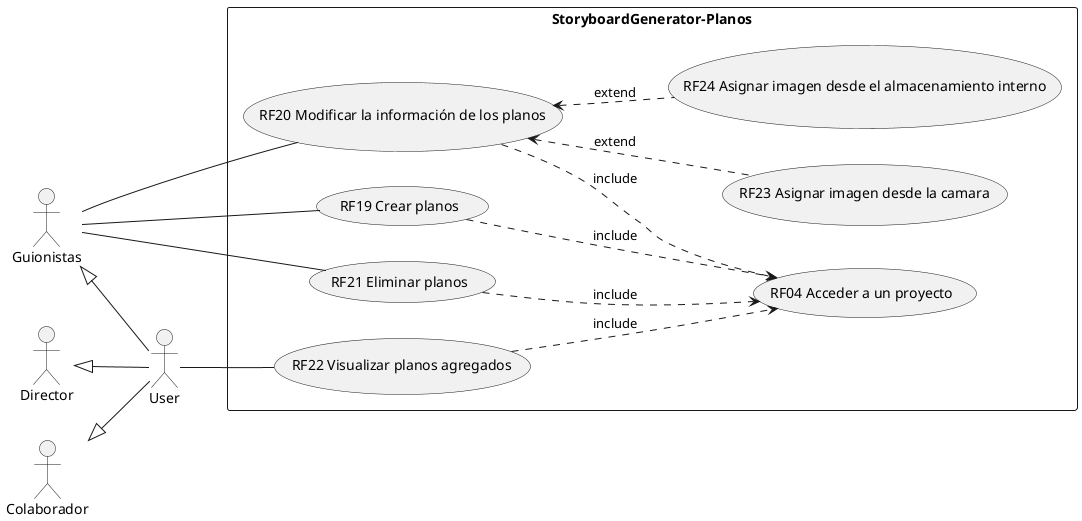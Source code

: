 @startuml StoryboarGenerator-CDS

    left to right direction
    skinparam packageStyle rectangle

    actor Director as Dr
    actor Guionistas as Gn
    actor Colaborador as Cl
    actor User as Us

    rectangle StoryboardGenerator-Planos{
        usecase "RF04 Acceder a un proyecto" as RF04
        usecase "RF19 Crear planos" as RF19
        usecase "RF20 Modificar la información de los planos" as RF20
        usecase "RF21 Eliminar planos" as RF21
        usecase "RF22 Visualizar planos agregados" as RF22
        usecase "RF23 Asignar imagen desde la camara" as RF23
        usecase "RF24 Asignar imagen desde el almacenamiento interno" as RF24
    }

    Dr <|-down- Us
    Gn <|-down- Us
    Cl <|-down- Us
    Gn -- RF19
    Gn -- RF20
    Gn -- RF21
    Us -- RF22

    RF19 ..> RF04:include
    RF20 ..> RF04:include
    RF21 ..> RF04:include
    RF22 ..> RF04:include
    RF23 .up.> RF20:extend
    RF24 .up.> RF20:extend

@enduml